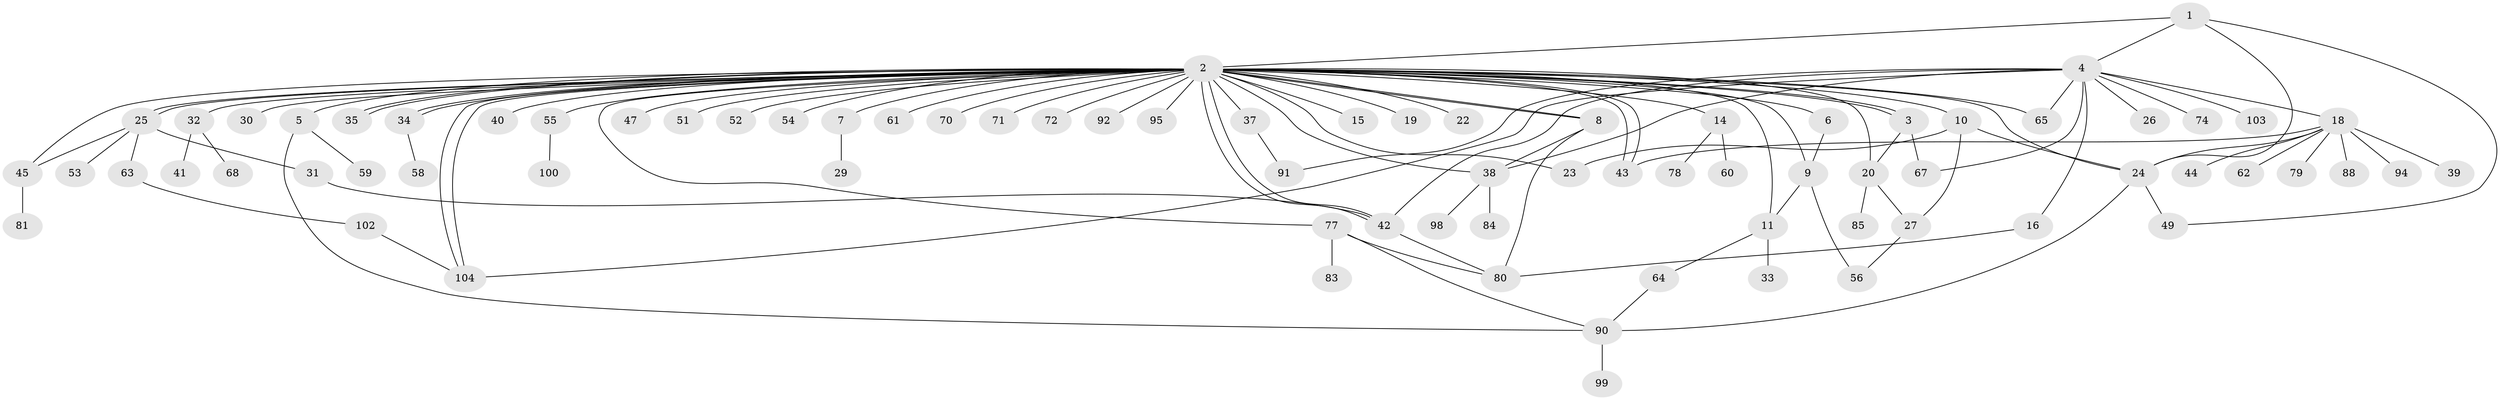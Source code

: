 // Generated by graph-tools (version 1.1) at 2025/23/03/03/25 07:23:49]
// undirected, 81 vertices, 115 edges
graph export_dot {
graph [start="1"]
  node [color=gray90,style=filled];
  1;
  2 [super="+12"];
  3;
  4 [super="+17"];
  5 [super="+48"];
  6 [super="+36"];
  7 [super="+87"];
  8 [super="+21"];
  9 [super="+96"];
  10 [super="+101"];
  11 [super="+13"];
  14;
  15;
  16;
  18 [super="+28"];
  19;
  20 [super="+46"];
  22;
  23;
  24 [super="+86"];
  25 [super="+76"];
  26;
  27 [super="+69"];
  29;
  30;
  31;
  32;
  33;
  34;
  35;
  37;
  38;
  39;
  40;
  41 [super="+50"];
  42 [super="+57"];
  43 [super="+66"];
  44;
  45 [super="+75"];
  47;
  49;
  51;
  52;
  53;
  54;
  55;
  56;
  58;
  59;
  60;
  61;
  62;
  63;
  64;
  65 [super="+82"];
  67 [super="+73"];
  68;
  70;
  71;
  72;
  74;
  77;
  78;
  79 [super="+97"];
  80 [super="+89"];
  81;
  83;
  84;
  85;
  88;
  90 [super="+93"];
  91;
  92;
  94;
  95;
  98;
  99;
  100;
  102;
  103;
  104;
  1 -- 2;
  1 -- 4;
  1 -- 24;
  1 -- 49;
  2 -- 3;
  2 -- 3;
  2 -- 5;
  2 -- 6;
  2 -- 7;
  2 -- 8;
  2 -- 8;
  2 -- 9 [weight=2];
  2 -- 10;
  2 -- 11 [weight=2];
  2 -- 14;
  2 -- 15;
  2 -- 24 [weight=2];
  2 -- 25;
  2 -- 25;
  2 -- 32;
  2 -- 34;
  2 -- 34;
  2 -- 35;
  2 -- 35;
  2 -- 37 [weight=2];
  2 -- 38 [weight=2];
  2 -- 42;
  2 -- 42;
  2 -- 43;
  2 -- 43;
  2 -- 45;
  2 -- 51 [weight=2];
  2 -- 52;
  2 -- 54;
  2 -- 55;
  2 -- 61;
  2 -- 65;
  2 -- 70;
  2 -- 71;
  2 -- 72;
  2 -- 77;
  2 -- 92;
  2 -- 104;
  2 -- 104;
  2 -- 40;
  2 -- 47;
  2 -- 19;
  2 -- 22;
  2 -- 23;
  2 -- 30;
  2 -- 95;
  2 -- 20;
  3 -- 20;
  3 -- 67;
  4 -- 16;
  4 -- 18;
  4 -- 26;
  4 -- 38;
  4 -- 42;
  4 -- 65 [weight=2];
  4 -- 67;
  4 -- 74;
  4 -- 91;
  4 -- 103;
  4 -- 104;
  5 -- 59;
  5 -- 90;
  6 -- 9;
  7 -- 29;
  8 -- 80;
  8 -- 38;
  9 -- 56;
  9 -- 11;
  10 -- 23;
  10 -- 24;
  10 -- 27;
  11 -- 33;
  11 -- 64;
  14 -- 60;
  14 -- 78;
  16 -- 80;
  18 -- 43;
  18 -- 39;
  18 -- 44;
  18 -- 79;
  18 -- 88;
  18 -- 62;
  18 -- 94;
  18 -- 24;
  20 -- 27;
  20 -- 85;
  24 -- 49;
  24 -- 90;
  25 -- 31;
  25 -- 53;
  25 -- 63;
  25 -- 45;
  27 -- 56;
  31 -- 42;
  32 -- 41;
  32 -- 68;
  34 -- 58;
  37 -- 91;
  38 -- 84;
  38 -- 98;
  42 -- 80;
  45 -- 81;
  55 -- 100;
  63 -- 102;
  64 -- 90;
  77 -- 80;
  77 -- 83;
  77 -- 90;
  90 -- 99;
  102 -- 104;
}
